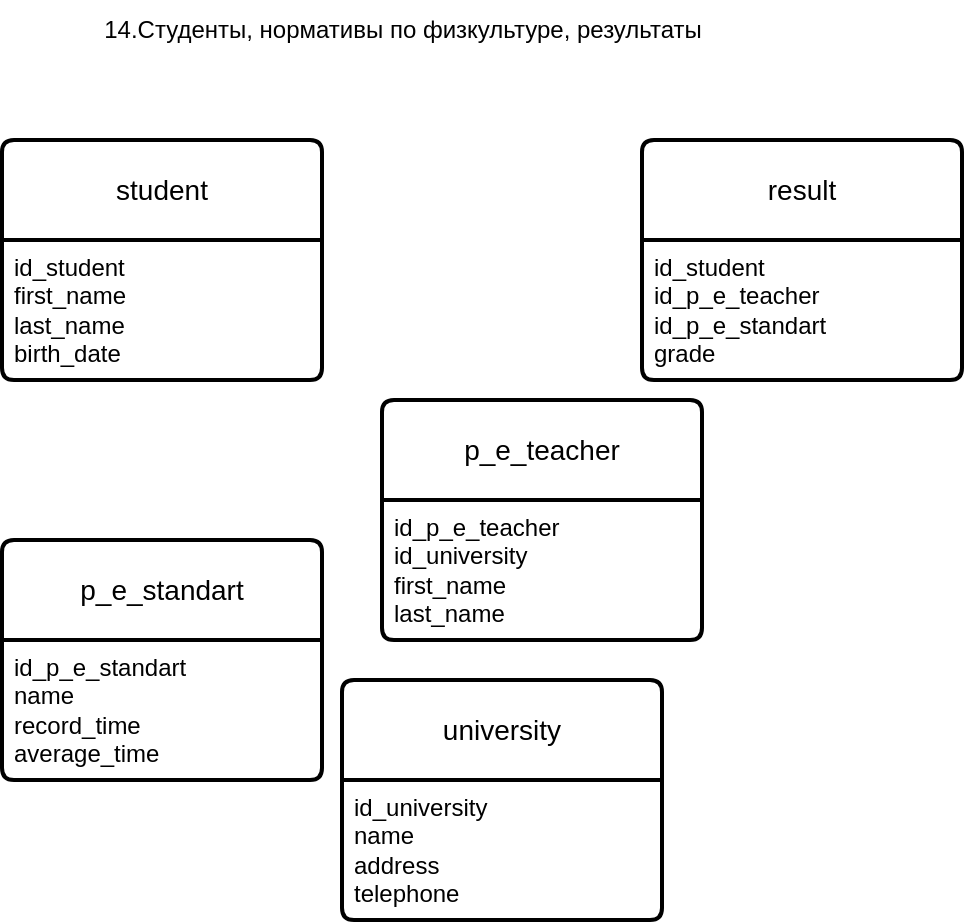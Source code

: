 <mxfile version="21.0.6" type="device"><diagram name="Страница 1" id="RtZlOFXxNCxgQ1SziBq_"><mxGraphModel dx="1328" dy="427" grid="1" gridSize="10" guides="1" tooltips="1" connect="1" arrows="1" fold="1" page="1" pageScale="1" pageWidth="827" pageHeight="1169" math="0" shadow="0"><root><mxCell id="0"/><mxCell id="1" parent="0"/><mxCell id="6KL92uKsh6X1bLV6DCon-2" value="14.Студенты, нормативы по физкультуре, результаты" style="text;html=1;align=center;verticalAlign=middle;resizable=0;points=[];autosize=1;strokeColor=none;fillColor=none;" parent="1" vertex="1"><mxGeometry y="10" width="320" height="30" as="geometry"/></mxCell><mxCell id="6KL92uKsh6X1bLV6DCon-3" value="student" style="swimlane;childLayout=stackLayout;horizontal=1;startSize=50;horizontalStack=0;rounded=1;fontSize=14;fontStyle=0;strokeWidth=2;resizeParent=0;resizeLast=1;shadow=0;dashed=0;align=center;arcSize=4;whiteSpace=wrap;html=1;" parent="1" vertex="1"><mxGeometry x="-40" y="80" width="160" height="120" as="geometry"/></mxCell><mxCell id="6KL92uKsh6X1bLV6DCon-4" value="id_student&lt;br&gt;first_name&lt;br&gt;last_name&lt;br&gt;birth_date" style="align=left;strokeColor=none;fillColor=none;spacingLeft=4;fontSize=12;verticalAlign=top;resizable=0;rotatable=0;part=1;html=1;" parent="6KL92uKsh6X1bLV6DCon-3" vertex="1"><mxGeometry y="50" width="160" height="70" as="geometry"/></mxCell><mxCell id="6KL92uKsh6X1bLV6DCon-5" value="result" style="swimlane;childLayout=stackLayout;horizontal=1;startSize=50;horizontalStack=0;rounded=1;fontSize=14;fontStyle=0;strokeWidth=2;resizeParent=0;resizeLast=1;shadow=0;dashed=0;align=center;arcSize=4;whiteSpace=wrap;html=1;" parent="1" vertex="1"><mxGeometry x="280" y="80" width="160" height="120" as="geometry"/></mxCell><mxCell id="6KL92uKsh6X1bLV6DCon-6" value="id_student&lt;br&gt;id_p_e_teacher&lt;br&gt;id_p_e_standart&lt;br&gt;grade" style="align=left;strokeColor=none;fillColor=none;spacingLeft=4;fontSize=12;verticalAlign=top;resizable=0;rotatable=0;part=1;html=1;" parent="6KL92uKsh6X1bLV6DCon-5" vertex="1"><mxGeometry y="50" width="160" height="70" as="geometry"/></mxCell><mxCell id="6KL92uKsh6X1bLV6DCon-7" value="p_e_standart" style="swimlane;childLayout=stackLayout;horizontal=1;startSize=50;horizontalStack=0;rounded=1;fontSize=14;fontStyle=0;strokeWidth=2;resizeParent=0;resizeLast=1;shadow=0;dashed=0;align=center;arcSize=4;whiteSpace=wrap;html=1;" parent="1" vertex="1"><mxGeometry x="-40" y="280" width="160" height="120" as="geometry"/></mxCell><mxCell id="6KL92uKsh6X1bLV6DCon-8" value="id_p_e_standart&lt;br&gt;name&lt;br&gt;record_time&lt;br&gt;average_time" style="align=left;strokeColor=none;fillColor=none;spacingLeft=4;fontSize=12;verticalAlign=top;resizable=0;rotatable=0;part=1;html=1;" parent="6KL92uKsh6X1bLV6DCon-7" vertex="1"><mxGeometry y="50" width="160" height="70" as="geometry"/></mxCell><mxCell id="6KL92uKsh6X1bLV6DCon-9" value="university" style="swimlane;childLayout=stackLayout;horizontal=1;startSize=50;horizontalStack=0;rounded=1;fontSize=14;fontStyle=0;strokeWidth=2;resizeParent=0;resizeLast=1;shadow=0;dashed=0;align=center;arcSize=4;whiteSpace=wrap;html=1;" parent="1" vertex="1"><mxGeometry x="130" y="350" width="160" height="120" as="geometry"/></mxCell><mxCell id="6KL92uKsh6X1bLV6DCon-10" value="id_university&lt;br&gt;name&lt;br&gt;address&lt;br&gt;telephone" style="align=left;strokeColor=none;fillColor=none;spacingLeft=4;fontSize=12;verticalAlign=top;resizable=0;rotatable=0;part=1;html=1;" parent="6KL92uKsh6X1bLV6DCon-9" vertex="1"><mxGeometry y="50" width="160" height="70" as="geometry"/></mxCell><mxCell id="6KL92uKsh6X1bLV6DCon-11" value="p_e_teacher" style="swimlane;childLayout=stackLayout;horizontal=1;startSize=50;horizontalStack=0;rounded=1;fontSize=14;fontStyle=0;strokeWidth=2;resizeParent=0;resizeLast=1;shadow=0;dashed=0;align=center;arcSize=4;whiteSpace=wrap;html=1;" parent="1" vertex="1"><mxGeometry x="150" y="210" width="160" height="120" as="geometry"/></mxCell><mxCell id="6KL92uKsh6X1bLV6DCon-12" value="id_p_e_teacher&lt;br&gt;id_university&lt;br&gt;first_name&lt;br&gt;last_name&lt;br&gt;" style="align=left;strokeColor=none;fillColor=none;spacingLeft=4;fontSize=12;verticalAlign=top;resizable=0;rotatable=0;part=1;html=1;" parent="6KL92uKsh6X1bLV6DCon-11" vertex="1"><mxGeometry y="50" width="160" height="70" as="geometry"/></mxCell></root></mxGraphModel></diagram></mxfile>